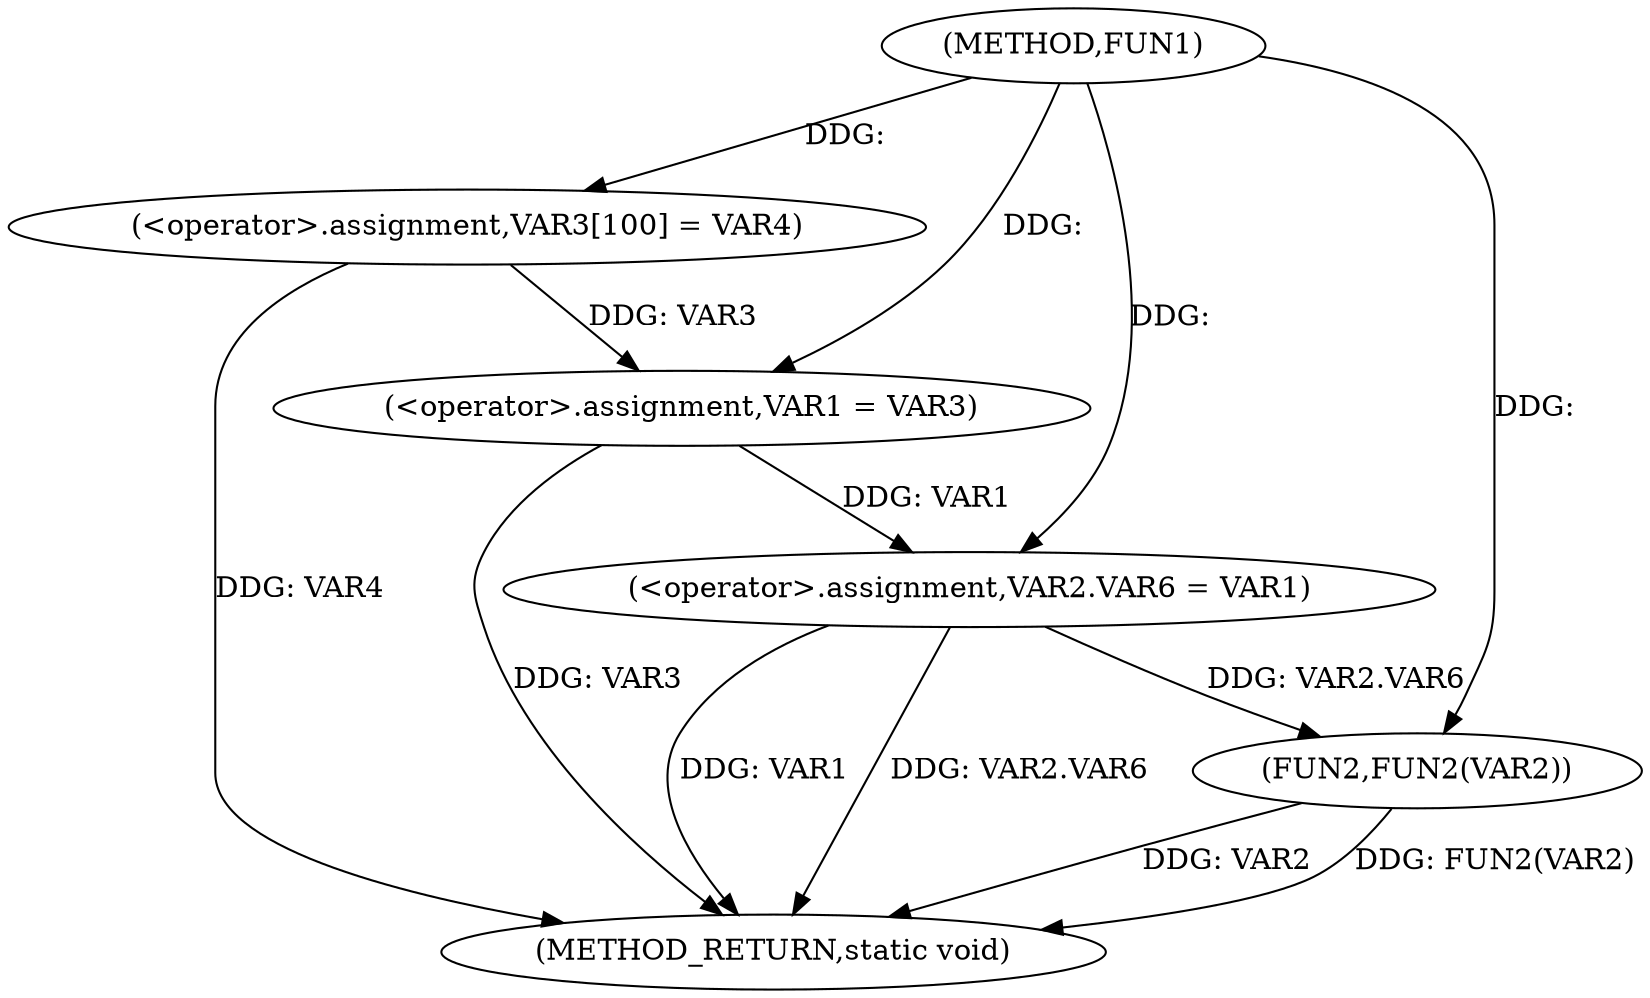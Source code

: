digraph FUN1 {  
"1000100" [label = "(METHOD,FUN1)" ]
"1000118" [label = "(METHOD_RETURN,static void)" ]
"1000105" [label = "(<operator>.assignment,VAR3[100] = VAR4)" ]
"1000108" [label = "(<operator>.assignment,VAR1 = VAR3)" ]
"1000111" [label = "(<operator>.assignment,VAR2.VAR6 = VAR1)" ]
"1000116" [label = "(FUN2,FUN2(VAR2))" ]
  "1000116" -> "1000118"  [ label = "DDG: VAR2"] 
  "1000105" -> "1000118"  [ label = "DDG: VAR4"] 
  "1000111" -> "1000118"  [ label = "DDG: VAR1"] 
  "1000111" -> "1000118"  [ label = "DDG: VAR2.VAR6"] 
  "1000108" -> "1000118"  [ label = "DDG: VAR3"] 
  "1000116" -> "1000118"  [ label = "DDG: FUN2(VAR2)"] 
  "1000100" -> "1000105"  [ label = "DDG: "] 
  "1000105" -> "1000108"  [ label = "DDG: VAR3"] 
  "1000100" -> "1000108"  [ label = "DDG: "] 
  "1000108" -> "1000111"  [ label = "DDG: VAR1"] 
  "1000100" -> "1000111"  [ label = "DDG: "] 
  "1000111" -> "1000116"  [ label = "DDG: VAR2.VAR6"] 
  "1000100" -> "1000116"  [ label = "DDG: "] 
}

